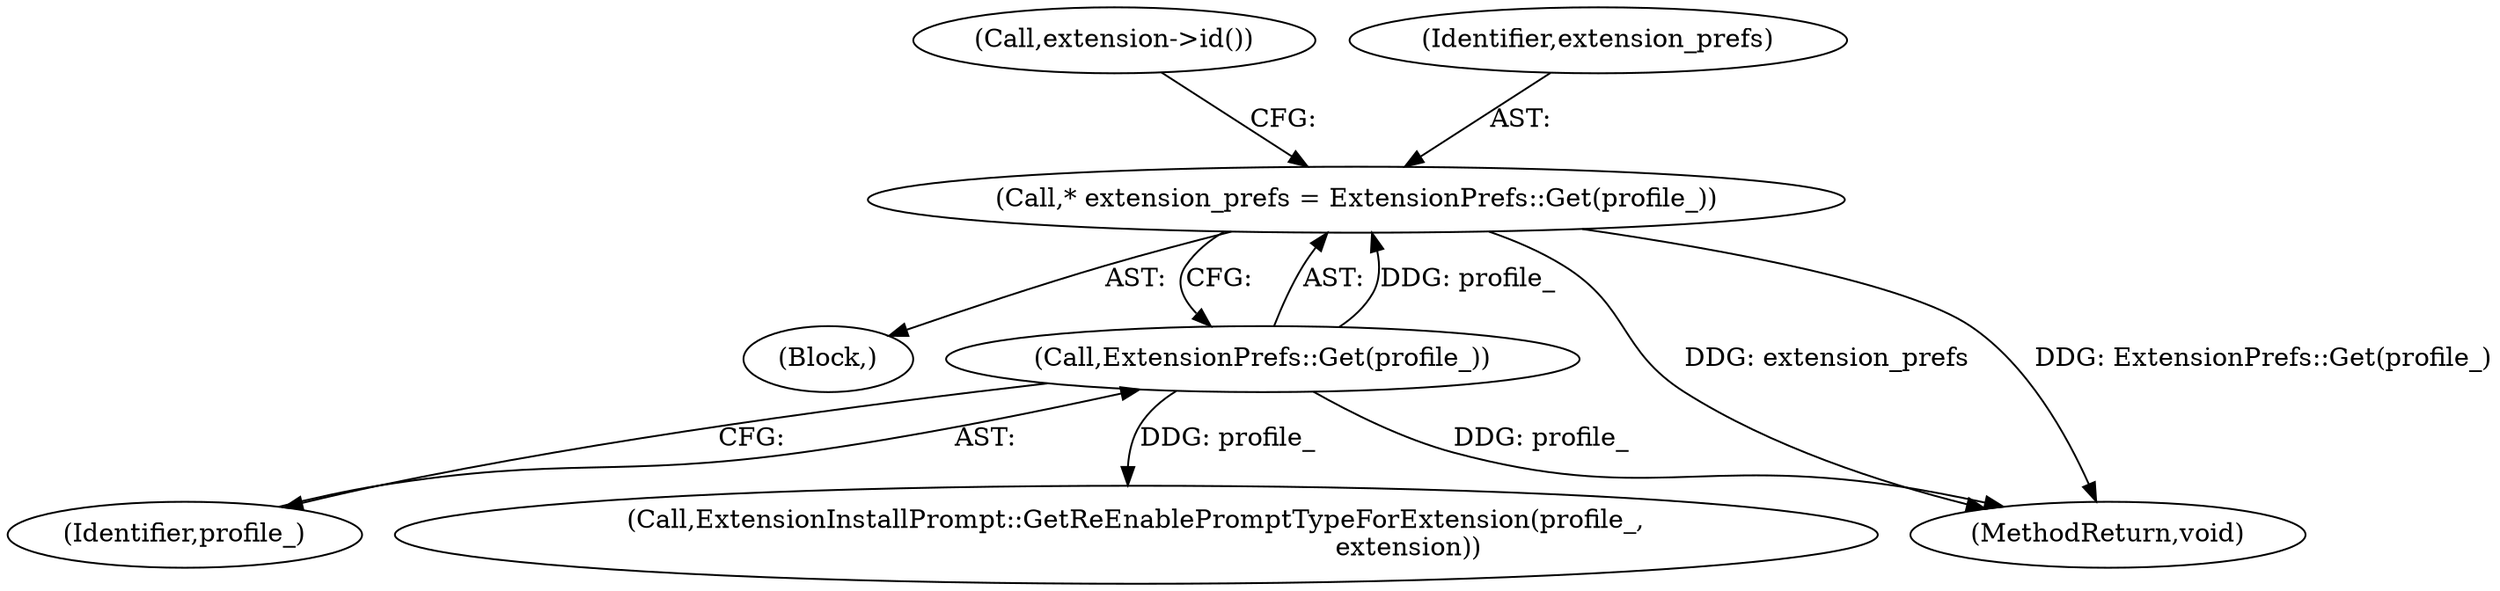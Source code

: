 digraph "0_Chrome_56a84aa67bb071a33a48ac1481b555c48e0a9a59@pointer" {
"1000145" [label="(Call,* extension_prefs = ExtensionPrefs::Get(profile_))"];
"1000147" [label="(Call,ExtensionPrefs::Get(profile_))"];
"1000151" [label="(Call,extension->id())"];
"1000102" [label="(Block,)"];
"1000148" [label="(Identifier,profile_)"];
"1000165" [label="(Call,ExtensionInstallPrompt::GetReEnablePromptTypeForExtension(profile_,\n                                                                  extension))"];
"1000147" [label="(Call,ExtensionPrefs::Get(profile_))"];
"1000145" [label="(Call,* extension_prefs = ExtensionPrefs::Get(profile_))"];
"1000181" [label="(MethodReturn,void)"];
"1000146" [label="(Identifier,extension_prefs)"];
"1000145" -> "1000102"  [label="AST: "];
"1000145" -> "1000147"  [label="CFG: "];
"1000146" -> "1000145"  [label="AST: "];
"1000147" -> "1000145"  [label="AST: "];
"1000151" -> "1000145"  [label="CFG: "];
"1000145" -> "1000181"  [label="DDG: extension_prefs"];
"1000145" -> "1000181"  [label="DDG: ExtensionPrefs::Get(profile_)"];
"1000147" -> "1000145"  [label="DDG: profile_"];
"1000147" -> "1000148"  [label="CFG: "];
"1000148" -> "1000147"  [label="AST: "];
"1000147" -> "1000181"  [label="DDG: profile_"];
"1000147" -> "1000165"  [label="DDG: profile_"];
}
